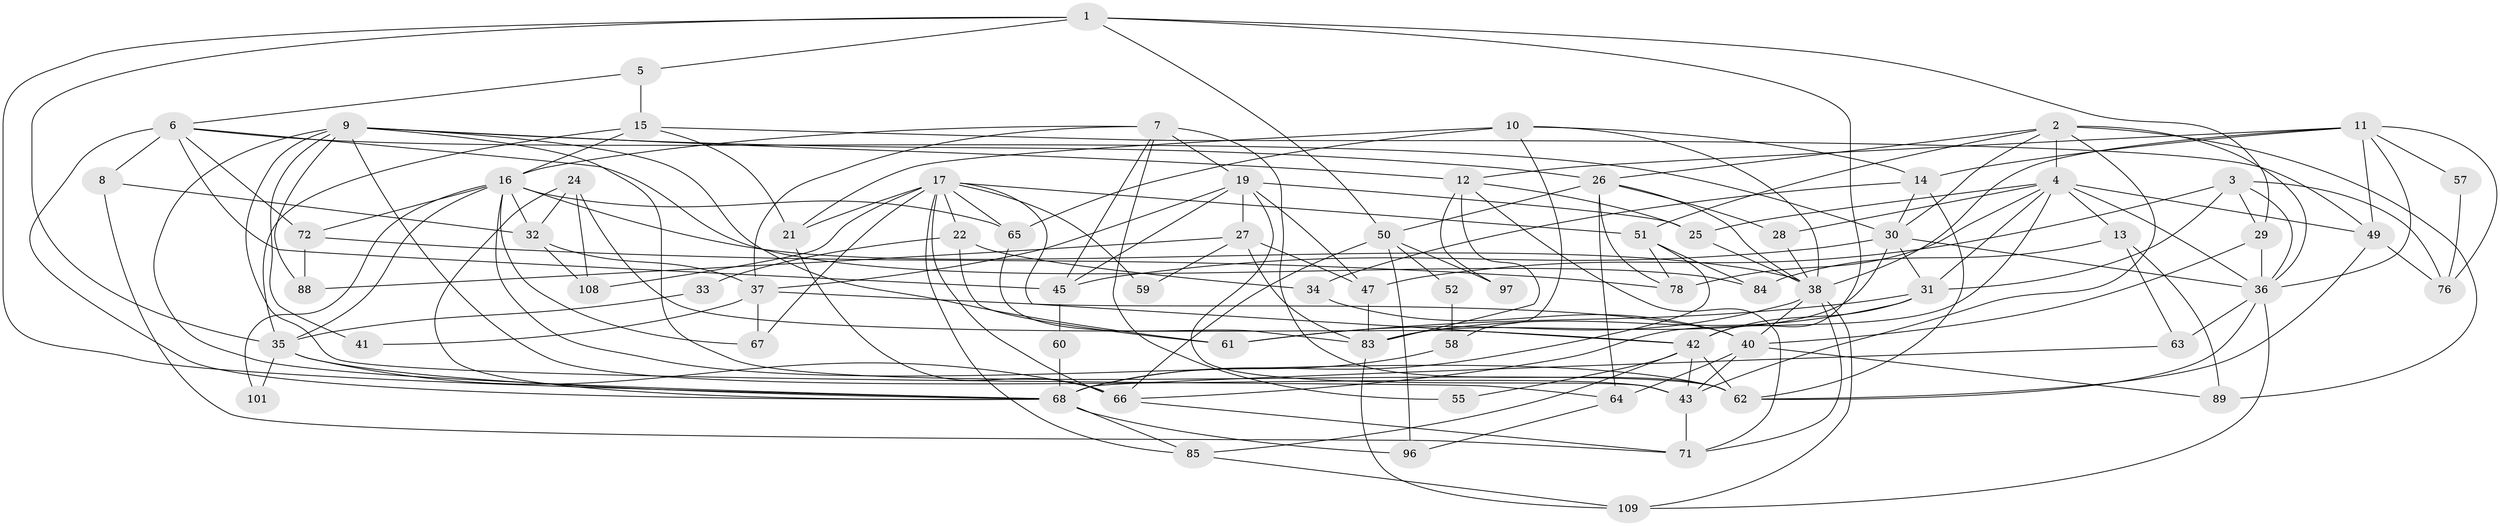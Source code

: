 // Generated by graph-tools (version 1.1) at 2025/52/02/27/25 19:52:04]
// undirected, 72 vertices, 179 edges
graph export_dot {
graph [start="1"]
  node [color=gray90,style=filled];
  1 [super="+73"];
  2 [super="+80"];
  3 [super="+53"];
  4 [super="+23"];
  5;
  6 [super="+20"];
  7 [super="+54"];
  8;
  9 [super="+86"];
  10 [super="+90"];
  11 [super="+56"];
  12 [super="+94"];
  13 [super="+18"];
  14 [super="+48"];
  15 [super="+93"];
  16 [super="+99"];
  17 [super="+100"];
  19 [super="+74"];
  21;
  22;
  24;
  25;
  26;
  27 [super="+82"];
  28;
  29;
  30 [super="+44"];
  31 [super="+69"];
  32 [super="+110"];
  33;
  34;
  35 [super="+39"];
  36 [super="+79"];
  37 [super="+46"];
  38 [super="+87"];
  40 [super="+102"];
  41;
  42 [super="+81"];
  43 [super="+98"];
  45;
  47;
  49 [super="+75"];
  50 [super="+95"];
  51;
  52;
  55;
  57;
  58;
  59;
  60;
  61 [super="+91"];
  62 [super="+77"];
  63;
  64;
  65 [super="+105"];
  66 [super="+70"];
  67;
  68 [super="+106"];
  71 [super="+103"];
  72;
  76 [super="+104"];
  78 [super="+92"];
  83 [super="+107"];
  84;
  85;
  88;
  89;
  96;
  97;
  101;
  108;
  109;
  1 -- 42;
  1 -- 29;
  1 -- 35;
  1 -- 68;
  1 -- 50;
  1 -- 5;
  2 -- 36;
  2 -- 51;
  2 -- 4;
  2 -- 89;
  2 -- 26;
  2 -- 43;
  2 -- 30;
  3 -- 29;
  3 -- 36 [weight=2];
  3 -- 76 [weight=2];
  3 -- 47;
  3 -- 31;
  4 -- 25;
  4 -- 28;
  4 -- 36;
  4 -- 78;
  4 -- 66;
  4 -- 49;
  4 -- 13;
  4 -- 31;
  5 -- 15;
  5 -- 6;
  6 -- 30;
  6 -- 45;
  6 -- 84;
  6 -- 8;
  6 -- 72;
  6 -- 68;
  7 -- 45;
  7 -- 55;
  7 -- 16;
  7 -- 19;
  7 -- 37;
  7 -- 62;
  8 -- 32;
  8 -- 71;
  9 -- 26;
  9 -- 88;
  9 -- 68;
  9 -- 64;
  9 -- 12;
  9 -- 41;
  9 -- 61;
  9 -- 43;
  9 -- 62;
  10 -- 65;
  10 -- 14;
  10 -- 58;
  10 -- 21;
  10 -- 38;
  11 -- 49;
  11 -- 38;
  11 -- 36;
  11 -- 57;
  11 -- 12;
  11 -- 14;
  11 -- 76;
  12 -- 71;
  12 -- 25;
  12 -- 97;
  12 -- 83;
  13 -- 63;
  13 -- 89;
  13 -- 84;
  14 -- 34;
  14 -- 62;
  14 -- 30;
  15 -- 16;
  15 -- 21;
  15 -- 49;
  15 -- 35;
  16 -- 32;
  16 -- 38;
  16 -- 67;
  16 -- 101;
  16 -- 72;
  16 -- 62;
  16 -- 65;
  16 -- 35;
  17 -- 67;
  17 -- 42;
  17 -- 21;
  17 -- 22;
  17 -- 51;
  17 -- 59;
  17 -- 108;
  17 -- 65;
  17 -- 66;
  17 -- 85;
  19 -- 25;
  19 -- 27;
  19 -- 43;
  19 -- 45;
  19 -- 47;
  19 -- 37;
  21 -- 66;
  22 -- 34;
  22 -- 33;
  22 -- 61;
  24 -- 108;
  24 -- 68;
  24 -- 32;
  24 -- 42;
  25 -- 38;
  26 -- 28;
  26 -- 64;
  26 -- 38;
  26 -- 78;
  26 -- 50;
  27 -- 88;
  27 -- 83;
  27 -- 59;
  27 -- 47;
  28 -- 38;
  29 -- 36;
  29 -- 40;
  30 -- 36;
  30 -- 83;
  30 -- 45;
  30 -- 31;
  31 -- 42;
  31 -- 83;
  31 -- 61;
  32 -- 108;
  32 -- 37;
  33 -- 35;
  34 -- 40;
  35 -- 68;
  35 -- 66;
  35 -- 101;
  36 -- 63;
  36 -- 109;
  36 -- 62;
  37 -- 41 [weight=2];
  37 -- 67;
  37 -- 40;
  38 -- 109;
  38 -- 71;
  38 -- 61;
  38 -- 40;
  40 -- 89;
  40 -- 64;
  40 -- 43;
  42 -- 55;
  42 -- 85;
  42 -- 62;
  42 -- 43;
  43 -- 71;
  45 -- 60;
  47 -- 83;
  49 -- 62;
  49 -- 76;
  50 -- 66;
  50 -- 96;
  50 -- 97;
  50 -- 52;
  51 -- 84;
  51 -- 68;
  51 -- 78;
  52 -- 58;
  57 -- 76;
  58 -- 68;
  60 -- 68;
  63 -- 68;
  64 -- 96;
  65 -- 83;
  66 -- 71;
  68 -- 85;
  68 -- 96;
  72 -- 78;
  72 -- 88;
  83 -- 109;
  85 -- 109;
}
